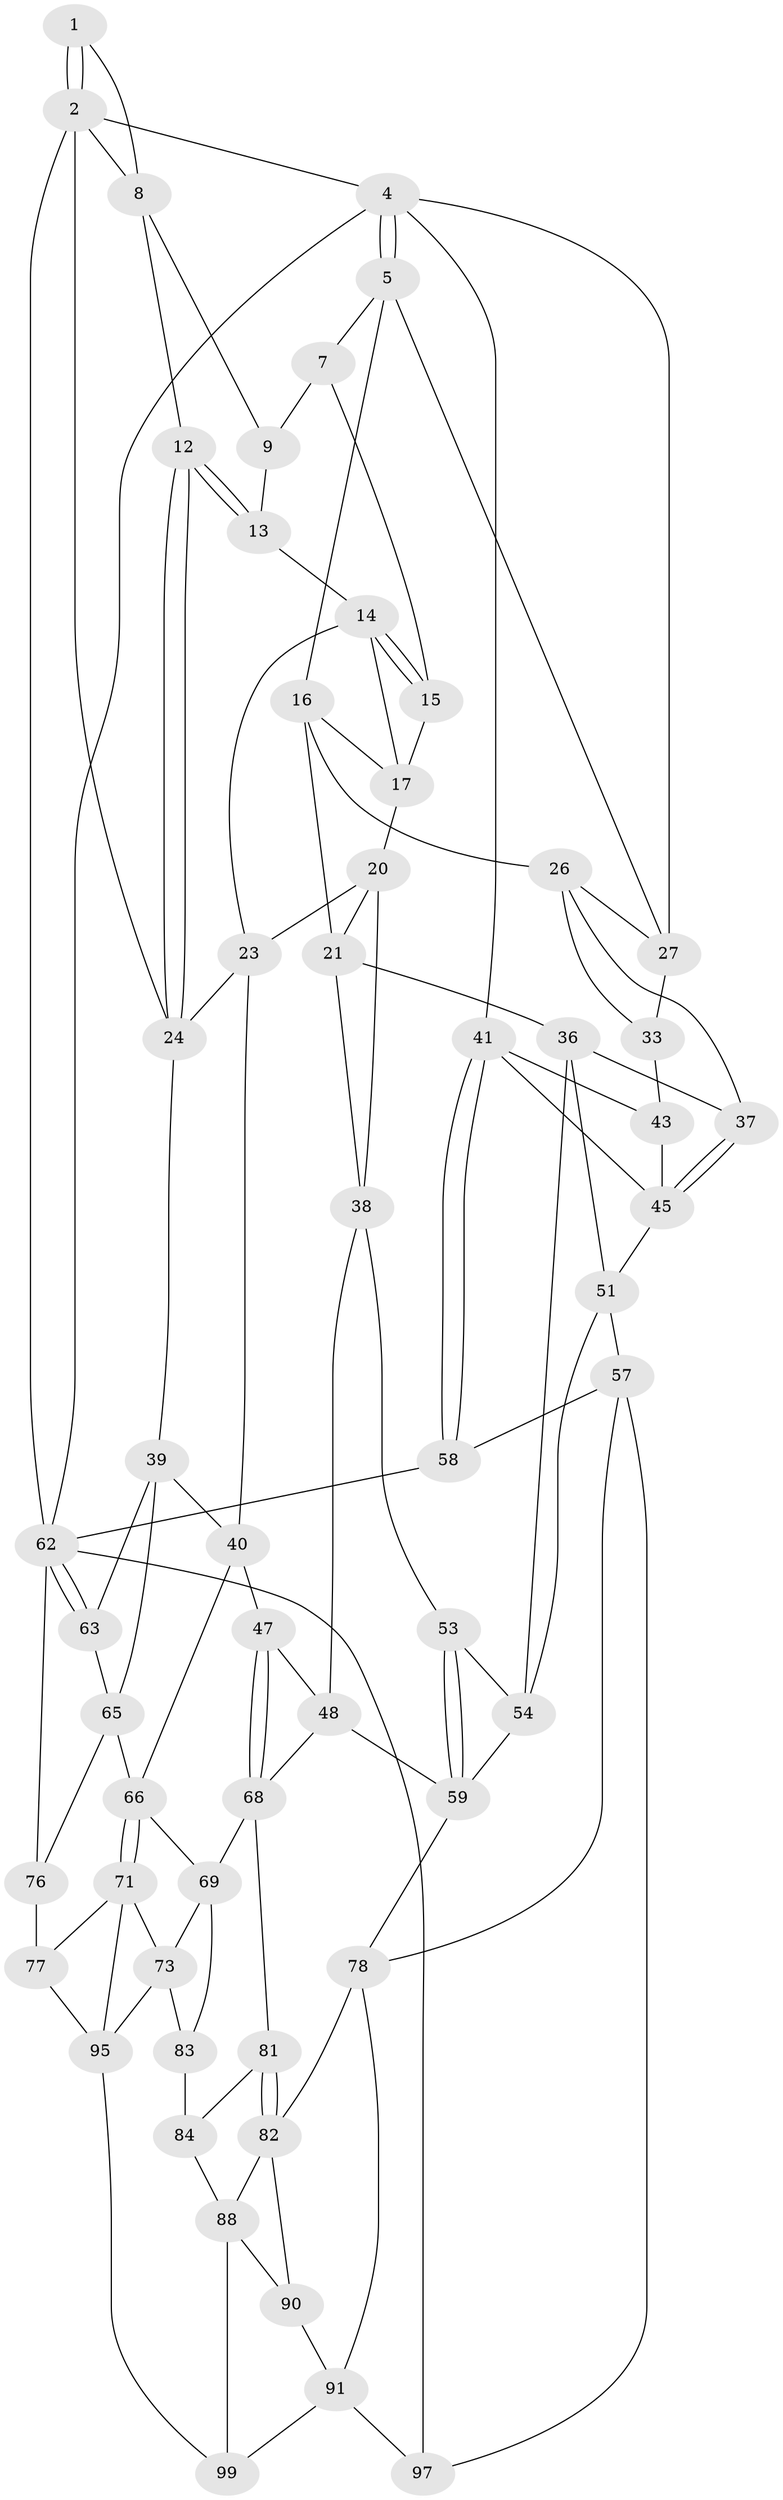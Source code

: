 // Generated by graph-tools (version 1.1) at 2025/52/02/27/25 19:52:42]
// undirected, 57 vertices, 117 edges
graph export_dot {
graph [start="1"]
  node [color=gray90,style=filled];
  1 [pos="+0.7158765507756889+0"];
  2 [pos="+1+0",super="+3"];
  4 [pos="+0+0",super="+31"];
  5 [pos="+0+0",super="+6"];
  7 [pos="+0.5869464105695891+0",super="+10"];
  8 [pos="+0.6566848639934824+0.06315060131551384",super="+11"];
  9 [pos="+0.6157344742449352+0.08589164145583345"];
  12 [pos="+0.7505402364871101+0.14992781034700314"];
  13 [pos="+0.6340980299959131+0.11377289073294916"];
  14 [pos="+0.6342758452637498+0.17963638670112464",super="+18"];
  15 [pos="+0.5209536333320819+0.0997812621527445"];
  16 [pos="+0.4301376094185924+0.10805752371370494",super="+22"];
  17 [pos="+0.5154788805972594+0.10354670146056125",super="+19"];
  20 [pos="+0.46278237641553754+0.29589293655967075",super="+29"];
  21 [pos="+0.3897322347324616+0.28382160685779306",super="+35"];
  23 [pos="+0.6950131694928513+0.278616936223386",super="+28"];
  24 [pos="+0.7053995518846677+0.26608255538580305",super="+25"];
  26 [pos="+0.18965524648072543+0.23649076585125106",super="+32"];
  27 [pos="+0.12443519943980119+0.18933243145290496",super="+30"];
  33 [pos="+0.1855550137318738+0.4372372496919913",super="+34"];
  36 [pos="+0.3178622677992113+0.4438390602693181",super="+50"];
  37 [pos="+0.27315880524768194+0.41973058087931536"];
  38 [pos="+0.46062101882297735+0.5000593249575319",super="+49"];
  39 [pos="+1+0.38128876331334993",super="+64"];
  40 [pos="+0.7536764637926211+0.46030546853980947",super="+46"];
  41 [pos="+0+0.6598464448868581",super="+42"];
  43 [pos="+0.06775590123661086+0.4844448335629907",super="+44"];
  45 [pos="+0.19937733666531562+0.4872380582792595",super="+52"];
  47 [pos="+0.6704522152403265+0.586705873644042"];
  48 [pos="+0.5168108658939361+0.5577463751482751",super="+60"];
  51 [pos="+0.2291603429451229+0.5475418596901586",super="+56"];
  53 [pos="+0.4179226472632081+0.5474844338781133"];
  54 [pos="+0.3399932928411127+0.5552962714064332",super="+55"];
  57 [pos="+0.032744266641747975+0.7330691754518293",super="+80"];
  58 [pos="+0+0.6658268287643269"];
  59 [pos="+0.36707384260772097+0.7141301765190344",super="+61"];
  62 [pos="+1+1",super="+94"];
  63 [pos="+1+0.708151334865535"];
  65 [pos="+0.8750382708912726+0.6461625369958267",super="+75"];
  66 [pos="+0.73907896952854+0.5924988139125428",super="+67"];
  68 [pos="+0.6084182690395582+0.6815240240294604",super="+70"];
  69 [pos="+0.6728725160997896+0.8309695686253467",super="+74"];
  71 [pos="+0.8114734023863216+0.8270544408546836",super="+72"];
  73 [pos="+0.7350056726548353+0.8685169881962733",super="+93"];
  76 [pos="+0.9017907671071997+0.7989591516752286",super="+85"];
  77 [pos="+0.8940414617090641+0.8023916551165798",super="+86"];
  78 [pos="+0.40221608789652935+0.7694036323764073",super="+79"];
  81 [pos="+0.49023737617002594+0.81007809015009"];
  82 [pos="+0.40781403925782544+0.7753328688428812",super="+89"];
  83 [pos="+0.5862499936933002+0.8681428783138881",super="+92"];
  84 [pos="+0.5197400738272522+0.8420199680252832",super="+87"];
  88 [pos="+0.48583131211492725+0.9627751544274525",super="+100"];
  90 [pos="+0.3998405976998449+0.960003925715034"];
  91 [pos="+0.30740197804631236+0.9057319704608013",super="+96"];
  95 [pos="+1+1",super="+98"];
  97 [pos="+0.14177099825931833+1"];
  99 [pos="+0.3711692089444762+1"];
  1 -- 2;
  1 -- 2;
  1 -- 8;
  2 -- 4;
  2 -- 62;
  2 -- 24;
  2 -- 8;
  4 -- 5;
  4 -- 5;
  4 -- 62;
  4 -- 41;
  4 -- 27;
  5 -- 27;
  5 -- 16;
  5 -- 7;
  7 -- 9;
  7 -- 15;
  8 -- 9;
  8 -- 12;
  9 -- 13;
  12 -- 13;
  12 -- 13;
  12 -- 24;
  12 -- 24;
  13 -- 14;
  14 -- 15;
  14 -- 15;
  14 -- 17;
  14 -- 23;
  15 -- 17;
  16 -- 17;
  16 -- 26;
  16 -- 21;
  17 -- 20;
  20 -- 21;
  20 -- 38;
  20 -- 23;
  21 -- 36;
  21 -- 38;
  23 -- 24;
  23 -- 40;
  24 -- 39;
  26 -- 27;
  26 -- 33;
  26 -- 37;
  27 -- 33;
  33 -- 43 [weight=2];
  36 -- 37;
  36 -- 51;
  36 -- 54;
  37 -- 45;
  37 -- 45;
  38 -- 48;
  38 -- 53;
  39 -- 40;
  39 -- 65;
  39 -- 63;
  40 -- 47;
  40 -- 66;
  41 -- 58;
  41 -- 58;
  41 -- 43;
  41 -- 45;
  43 -- 45;
  45 -- 51;
  47 -- 48;
  47 -- 68;
  47 -- 68;
  48 -- 59;
  48 -- 68;
  51 -- 57;
  51 -- 54;
  53 -- 54;
  53 -- 59;
  53 -- 59;
  54 -- 59;
  57 -- 58;
  57 -- 78;
  57 -- 97;
  58 -- 62;
  59 -- 78;
  62 -- 63;
  62 -- 63;
  62 -- 97;
  62 -- 76;
  63 -- 65;
  65 -- 66;
  65 -- 76;
  66 -- 71;
  66 -- 71;
  66 -- 69;
  68 -- 81;
  68 -- 69;
  69 -- 73;
  69 -- 83;
  71 -- 77;
  71 -- 73;
  71 -- 95;
  73 -- 83;
  73 -- 95;
  76 -- 77 [weight=2];
  77 -- 95;
  78 -- 82;
  78 -- 91;
  81 -- 82;
  81 -- 82;
  81 -- 84;
  82 -- 88;
  82 -- 90;
  83 -- 84 [weight=2];
  84 -- 88;
  88 -- 90;
  88 -- 99;
  90 -- 91;
  91 -- 99;
  91 -- 97;
  95 -- 99;
}
